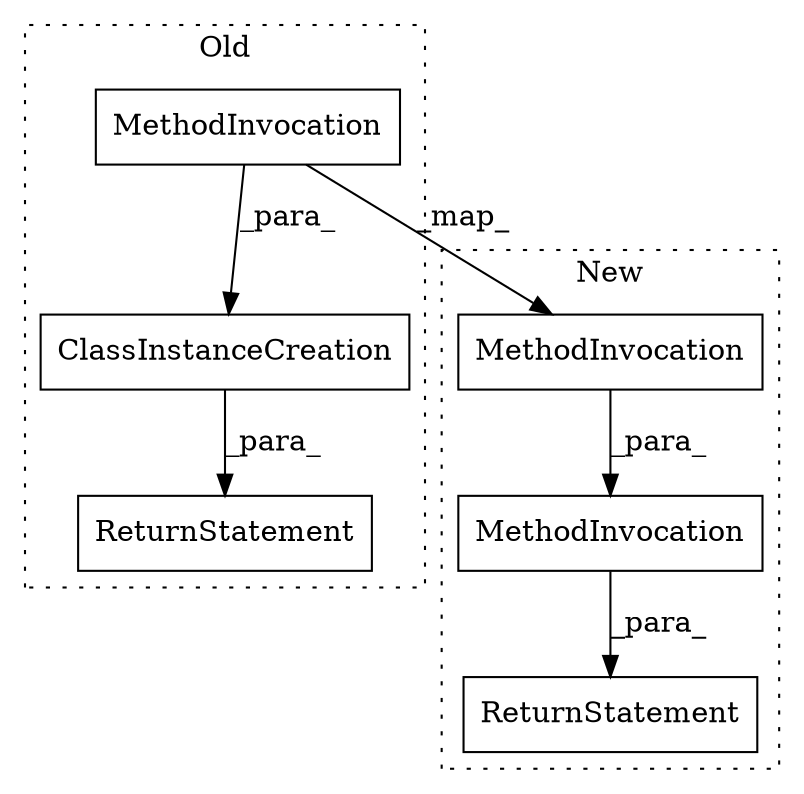 digraph G {
subgraph cluster0 {
1 [label="ClassInstanceCreation" a="14" s="2936,3008" l="29,1" shape="box"];
3 [label="MethodInvocation" a="32" s="2965,2995" l="22,1" shape="box"];
6 [label="ReturnStatement" a="41" s="2929" l="7" shape="box"];
label = "Old";
style="dotted";
}
subgraph cluster1 {
2 [label="MethodInvocation" a="32" s="2771,2801" l="22,1" shape="box"];
4 [label="MethodInvocation" a="32" s="2763,2814" l="8,1" shape="box"];
5 [label="ReturnStatement" a="41" s="2756" l="7" shape="box"];
label = "New";
style="dotted";
}
1 -> 6 [label="_para_"];
2 -> 4 [label="_para_"];
3 -> 1 [label="_para_"];
3 -> 2 [label="_map_"];
4 -> 5 [label="_para_"];
}